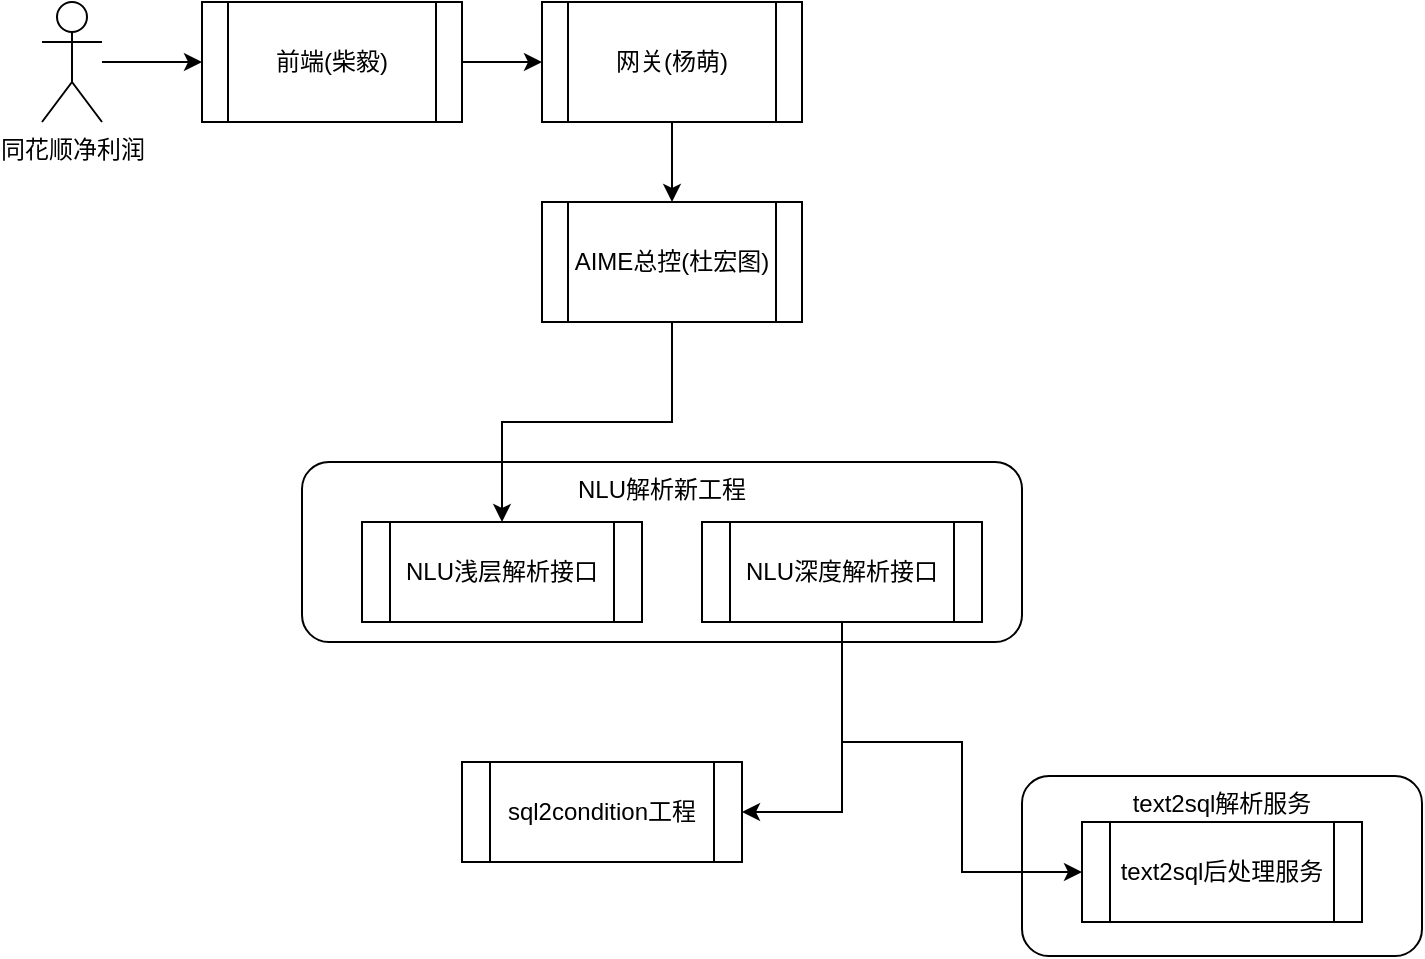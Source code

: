 <mxfile version="21.7.0" type="github">
  <diagram name="第 1 页" id="-DtATAsQaKTqwAKupJKH">
    <mxGraphModel dx="989" dy="523" grid="1" gridSize="10" guides="1" tooltips="1" connect="1" arrows="1" fold="1" page="1" pageScale="1" pageWidth="827" pageHeight="1169" math="0" shadow="0">
      <root>
        <mxCell id="0" />
        <mxCell id="1" parent="0" />
        <mxCell id="JhKfk-GGo2rU0hKPJ-zP-24" style="edgeStyle=orthogonalEdgeStyle;rounded=0;orthogonalLoop=1;jettySize=auto;html=1;entryX=0.5;entryY=0;entryDx=0;entryDy=0;" edge="1" parent="1" source="JhKfk-GGo2rU0hKPJ-zP-2" target="JhKfk-GGo2rU0hKPJ-zP-7">
          <mxGeometry relative="1" as="geometry" />
        </mxCell>
        <mxCell id="JhKfk-GGo2rU0hKPJ-zP-2" value="网关(杨萌)" style="shape=process;whiteSpace=wrap;html=1;backgroundOutline=1;" vertex="1" parent="1">
          <mxGeometry x="410" y="50" width="130" height="60" as="geometry" />
        </mxCell>
        <mxCell id="JhKfk-GGo2rU0hKPJ-zP-6" style="edgeStyle=orthogonalEdgeStyle;rounded=0;orthogonalLoop=1;jettySize=auto;html=1;entryX=0;entryY=0.5;entryDx=0;entryDy=0;" edge="1" parent="1" source="JhKfk-GGo2rU0hKPJ-zP-3" target="JhKfk-GGo2rU0hKPJ-zP-2">
          <mxGeometry relative="1" as="geometry" />
        </mxCell>
        <mxCell id="JhKfk-GGo2rU0hKPJ-zP-3" value="前端(柴毅)" style="shape=process;whiteSpace=wrap;html=1;backgroundOutline=1;" vertex="1" parent="1">
          <mxGeometry x="240" y="50" width="130" height="60" as="geometry" />
        </mxCell>
        <mxCell id="JhKfk-GGo2rU0hKPJ-zP-5" value="" style="edgeStyle=orthogonalEdgeStyle;rounded=0;orthogonalLoop=1;jettySize=auto;html=1;" edge="1" parent="1" source="JhKfk-GGo2rU0hKPJ-zP-4" target="JhKfk-GGo2rU0hKPJ-zP-3">
          <mxGeometry relative="1" as="geometry" />
        </mxCell>
        <mxCell id="JhKfk-GGo2rU0hKPJ-zP-4" value="同花顺净利润" style="shape=umlActor;verticalLabelPosition=bottom;verticalAlign=top;html=1;outlineConnect=0;" vertex="1" parent="1">
          <mxGeometry x="160" y="50" width="30" height="60" as="geometry" />
        </mxCell>
        <mxCell id="JhKfk-GGo2rU0hKPJ-zP-7" value="AIME总控(杜宏图)" style="shape=process;whiteSpace=wrap;html=1;backgroundOutline=1;" vertex="1" parent="1">
          <mxGeometry x="410" y="150" width="130" height="60" as="geometry" />
        </mxCell>
        <mxCell id="JhKfk-GGo2rU0hKPJ-zP-9" value="NLU解析新工程" style="rounded=1;whiteSpace=wrap;html=1;verticalAlign=top;" vertex="1" parent="1">
          <mxGeometry x="290" y="280" width="360" height="90" as="geometry" />
        </mxCell>
        <mxCell id="JhKfk-GGo2rU0hKPJ-zP-8" value="NLU浅层解析接口" style="shape=process;whiteSpace=wrap;html=1;backgroundOutline=1;" vertex="1" parent="1">
          <mxGeometry x="320" y="310" width="140" height="50" as="geometry" />
        </mxCell>
        <mxCell id="JhKfk-GGo2rU0hKPJ-zP-23" style="edgeStyle=orthogonalEdgeStyle;rounded=0;orthogonalLoop=1;jettySize=auto;html=1;entryX=1;entryY=0.5;entryDx=0;entryDy=0;" edge="1" parent="1" source="JhKfk-GGo2rU0hKPJ-zP-11" target="JhKfk-GGo2rU0hKPJ-zP-18">
          <mxGeometry relative="1" as="geometry">
            <Array as="points">
              <mxPoint x="560" y="455" />
            </Array>
          </mxGeometry>
        </mxCell>
        <mxCell id="JhKfk-GGo2rU0hKPJ-zP-11" value="NLU深度解析接口" style="shape=process;whiteSpace=wrap;html=1;backgroundOutline=1;" vertex="1" parent="1">
          <mxGeometry x="490" y="310" width="140" height="50" as="geometry" />
        </mxCell>
        <mxCell id="JhKfk-GGo2rU0hKPJ-zP-12" value="text2sql解析服务" style="rounded=1;whiteSpace=wrap;html=1;verticalAlign=top;" vertex="1" parent="1">
          <mxGeometry x="650" y="437" width="200" height="90" as="geometry" />
        </mxCell>
        <mxCell id="JhKfk-GGo2rU0hKPJ-zP-18" value="sql2condition工程" style="shape=process;whiteSpace=wrap;html=1;backgroundOutline=1;" vertex="1" parent="1">
          <mxGeometry x="370" y="430" width="140" height="50" as="geometry" />
        </mxCell>
        <mxCell id="JhKfk-GGo2rU0hKPJ-zP-19" value="text2sql后处理服务" style="shape=process;whiteSpace=wrap;html=1;backgroundOutline=1;" vertex="1" parent="1">
          <mxGeometry x="680" y="460" width="140" height="50" as="geometry" />
        </mxCell>
        <mxCell id="JhKfk-GGo2rU0hKPJ-zP-22" style="edgeStyle=orthogonalEdgeStyle;rounded=0;orthogonalLoop=1;jettySize=auto;html=1;entryX=0;entryY=0.5;entryDx=0;entryDy=0;exitX=0.5;exitY=1;exitDx=0;exitDy=0;" edge="1" parent="1" source="JhKfk-GGo2rU0hKPJ-zP-11" target="JhKfk-GGo2rU0hKPJ-zP-19">
          <mxGeometry relative="1" as="geometry">
            <Array as="points">
              <mxPoint x="560" y="420" />
              <mxPoint x="620" y="420" />
              <mxPoint x="620" y="485" />
            </Array>
          </mxGeometry>
        </mxCell>
        <mxCell id="JhKfk-GGo2rU0hKPJ-zP-27" style="edgeStyle=orthogonalEdgeStyle;rounded=0;orthogonalLoop=1;jettySize=auto;html=1;entryX=0.5;entryY=0;entryDx=0;entryDy=0;" edge="1" parent="1" source="JhKfk-GGo2rU0hKPJ-zP-7" target="JhKfk-GGo2rU0hKPJ-zP-8">
          <mxGeometry relative="1" as="geometry" />
        </mxCell>
      </root>
    </mxGraphModel>
  </diagram>
</mxfile>
